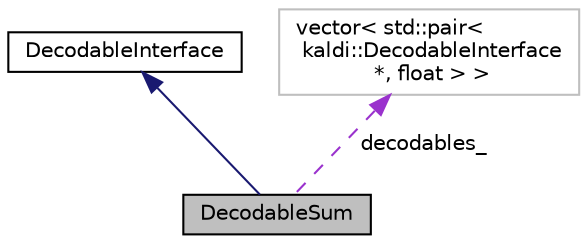 digraph "DecodableSum"
{
  edge [fontname="Helvetica",fontsize="10",labelfontname="Helvetica",labelfontsize="10"];
  node [fontname="Helvetica",fontsize="10",shape=record];
  Node3 [label="DecodableSum",height=0.2,width=0.4,color="black", fillcolor="grey75", style="filled", fontcolor="black"];
  Node4 -> Node3 [dir="back",color="midnightblue",fontsize="10",style="solid",fontname="Helvetica"];
  Node4 [label="DecodableInterface",height=0.2,width=0.4,color="black", fillcolor="white", style="filled",URL="$classkaldi_1_1DecodableInterface.html",tooltip="DecodableInterface provides a link between the (acoustic-modeling and feature-processing) code and th..."];
  Node5 -> Node3 [dir="back",color="darkorchid3",fontsize="10",style="dashed",label=" decodables_" ,fontname="Helvetica"];
  Node5 [label="vector\< std::pair\<\l kaldi::DecodableInterface\l *, float \> \>",height=0.2,width=0.4,color="grey75", fillcolor="white", style="filled"];
}
